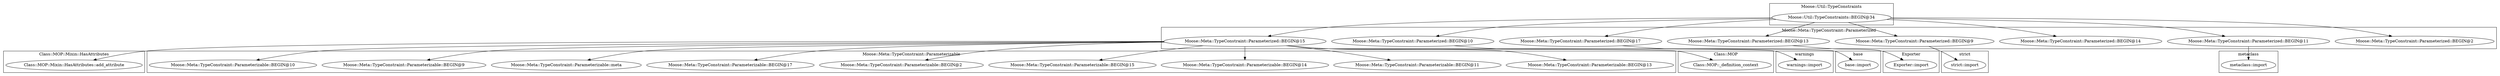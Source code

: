 digraph {
graph [overlap=false]
subgraph cluster_metaclass {
	label="metaclass";
	"metaclass::import";
}
subgraph cluster_base {
	label="base";
	"base::import";
}
subgraph cluster_Exporter {
	label="Exporter";
	"Exporter::import";
}
subgraph cluster_Class_MOP_Mixin_HasAttributes {
	label="Class::MOP::Mixin::HasAttributes";
	"Class::MOP::Mixin::HasAttributes::add_attribute";
}
subgraph cluster_warnings {
	label="warnings";
	"warnings::import";
}
subgraph cluster_Moose_Util_TypeConstraints {
	label="Moose::Util::TypeConstraints";
	"Moose::Util::TypeConstraints::BEGIN@34";
}
subgraph cluster_Moose_Meta_TypeConstraint_Parameterized {
	label="Moose::Meta::TypeConstraint::Parameterized";
	"Moose::Meta::TypeConstraint::Parameterized::BEGIN@2";
	"Moose::Meta::TypeConstraint::Parameterized::BEGIN@15";
	"Moose::Meta::TypeConstraint::Parameterized::BEGIN@14";
	"Moose::Meta::TypeConstraint::Parameterized::BEGIN@10";
	"Moose::Meta::TypeConstraint::Parameterized::BEGIN@17";
	"Moose::Meta::TypeConstraint::Parameterized::BEGIN@13";
	"Moose::Meta::TypeConstraint::Parameterized::BEGIN@9";
	"Moose::Meta::TypeConstraint::Parameterized::BEGIN@11";
}
subgraph cluster_Moose_Meta_TypeConstraint_Parameterizable {
	label="Moose::Meta::TypeConstraint::Parameterizable";
	"Moose::Meta::TypeConstraint::Parameterizable::BEGIN@13";
	"Moose::Meta::TypeConstraint::Parameterizable::BEGIN@11";
	"Moose::Meta::TypeConstraint::Parameterizable::BEGIN@14";
	"Moose::Meta::TypeConstraint::Parameterizable::BEGIN@15";
	"Moose::Meta::TypeConstraint::Parameterizable::BEGIN@2";
	"Moose::Meta::TypeConstraint::Parameterizable::BEGIN@17";
	"Moose::Meta::TypeConstraint::Parameterizable::meta";
	"Moose::Meta::TypeConstraint::Parameterizable::BEGIN@9";
	"Moose::Meta::TypeConstraint::Parameterizable::BEGIN@10";
}
subgraph cluster_strict {
	label="strict";
	"strict::import";
}
subgraph cluster_Class_MOP {
	label="Class::MOP";
	"Class::MOP::_definition_context";
}
"Moose::Meta::TypeConstraint::Parameterized::BEGIN@13" -> "Exporter::import";
"Moose::Util::TypeConstraints::BEGIN@34" -> "Moose::Meta::TypeConstraint::Parameterized::BEGIN@2";
"Moose::Meta::TypeConstraint::Parameterized::BEGIN@15" -> "Moose::Meta::TypeConstraint::Parameterizable::BEGIN@17";
"Moose::Meta::TypeConstraint::Parameterized::BEGIN@11" -> "metaclass::import";
"Moose::Meta::TypeConstraint::Parameterized::BEGIN@15" -> "Moose::Meta::TypeConstraint::Parameterizable::BEGIN@10";
"Moose::Util::TypeConstraints::BEGIN@34" -> "Moose::Meta::TypeConstraint::Parameterized::BEGIN@11";
"Moose::Meta::TypeConstraint::Parameterized::BEGIN@17" -> "base::import";
"Moose::Meta::TypeConstraint::Parameterized::BEGIN@10" -> "warnings::import";
"Moose::Util::TypeConstraints::BEGIN@34" -> "Moose::Meta::TypeConstraint::Parameterized::BEGIN@15";
"Moose::Meta::TypeConstraint::Parameterized::BEGIN@15" -> "Moose::Meta::TypeConstraint::Parameterizable::BEGIN@13";
"Moose::Meta::TypeConstraint::Parameterized::BEGIN@15" -> "Moose::Meta::TypeConstraint::Parameterizable::BEGIN@2";
"Moose::Util::TypeConstraints::BEGIN@34" -> "Moose::Meta::TypeConstraint::Parameterized::BEGIN@17";
"Moose::Meta::TypeConstraint::Parameterized::BEGIN@15" -> "Class::MOP::_definition_context";
"Moose::Meta::TypeConstraint::Parameterized::BEGIN@9" -> "strict::import";
"Moose::Meta::TypeConstraint::Parameterized::BEGIN@15" -> "Moose::Meta::TypeConstraint::Parameterizable::BEGIN@9";
"Moose::Meta::TypeConstraint::Parameterized::BEGIN@15" -> "Moose::Meta::TypeConstraint::Parameterizable::meta";
"Moose::Meta::TypeConstraint::Parameterized::BEGIN@15" -> "Moose::Meta::TypeConstraint::Parameterizable::BEGIN@15";
"Moose::Util::TypeConstraints::BEGIN@34" -> "Moose::Meta::TypeConstraint::Parameterized::BEGIN@14";
"Moose::Meta::TypeConstraint::Parameterized::BEGIN@15" -> "Class::MOP::Mixin::HasAttributes::add_attribute";
"Moose::Meta::TypeConstraint::Parameterized::BEGIN@15" -> "Moose::Meta::TypeConstraint::Parameterizable::BEGIN@14";
"Moose::Util::TypeConstraints::BEGIN@34" -> "Moose::Meta::TypeConstraint::Parameterized::BEGIN@9";
"Moose::Util::TypeConstraints::BEGIN@34" -> "Moose::Meta::TypeConstraint::Parameterized::BEGIN@10";
"Moose::Util::TypeConstraints::BEGIN@34" -> "Moose::Meta::TypeConstraint::Parameterized::BEGIN@13";
"Moose::Meta::TypeConstraint::Parameterized::BEGIN@15" -> "Moose::Meta::TypeConstraint::Parameterizable::BEGIN@11";
}
